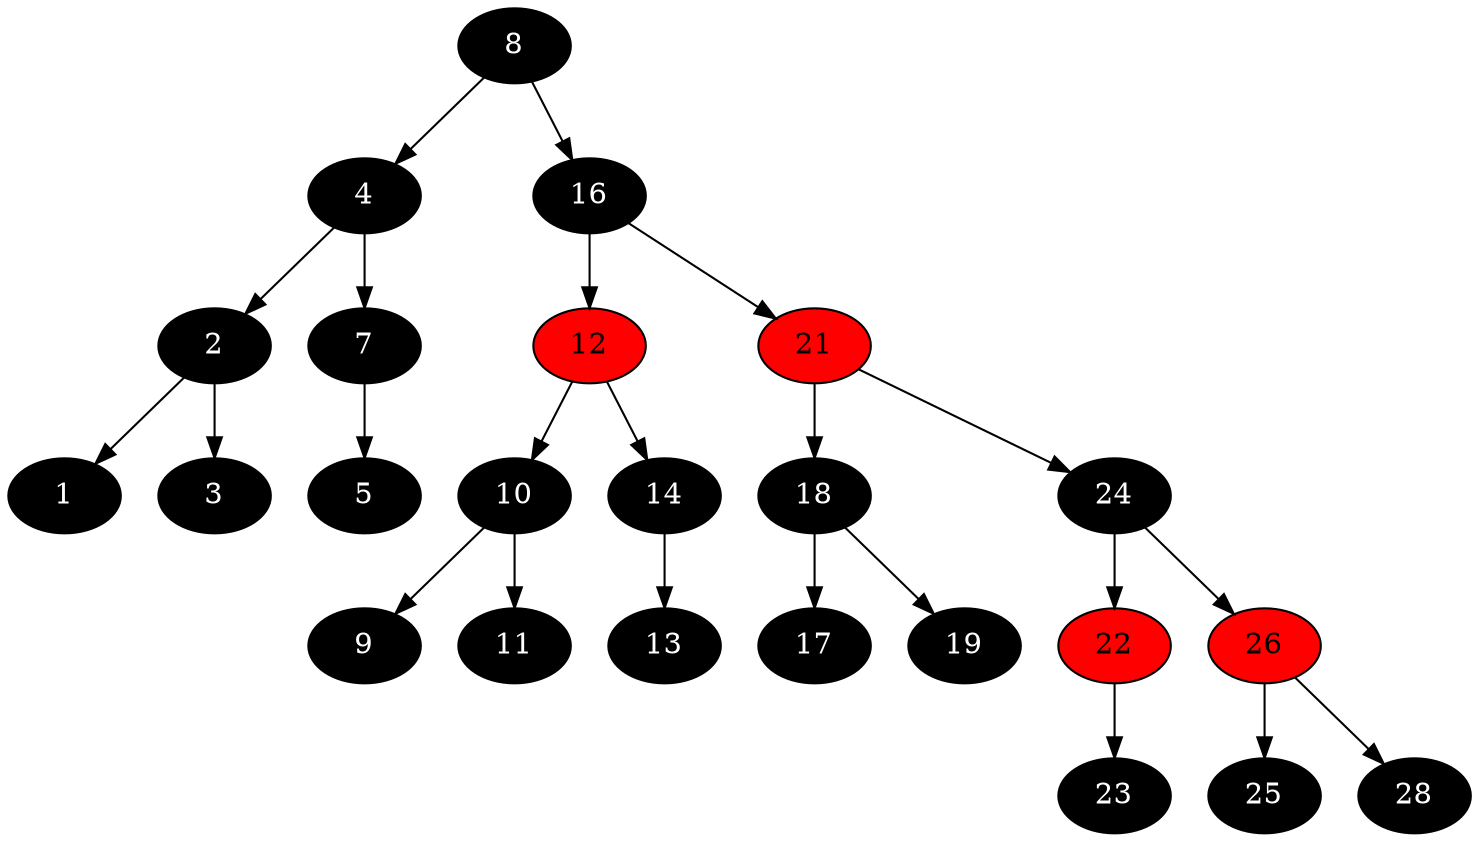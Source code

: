 digraph mentions {
8 -> 4
4 -> 2
2 -> 1
2 -> 3
4 -> 7
7 -> 5
8 -> 16
16 -> 12
12 -> 10
10 -> 9
10 -> 11
12 -> 14
14 -> 13
16 -> 21
21 -> 18
18 -> 17
18 -> 19
21 -> 24
24 -> 22
22 -> 23
24 -> 26
26 -> 25
26 -> 28
8[style=filled, fillcolor=black, fontcolor=white]
4[style=filled, fillcolor=black, fontcolor=white]
2[style=filled, fillcolor=black, fontcolor=white]
1[style=filled, fillcolor=black, fontcolor=white]
3[style=filled, fillcolor=black, fontcolor=white]
7[style=filled, fillcolor=black, fontcolor=white]
5[style=filled, fillcolor=black, fontcolor=white]
16[style=filled, fillcolor=black, fontcolor=white]
12[style=filled, fillcolor=red]
10[style=filled, fillcolor=black, fontcolor=white]
9[style=filled, fillcolor=black, fontcolor=white]
11[style=filled, fillcolor=black, fontcolor=white]
14[style=filled, fillcolor=black, fontcolor=white]
13[style=filled, fillcolor=black, fontcolor=white]
21[style=filled, fillcolor=red]
18[style=filled, fillcolor=black, fontcolor=white]
17[style=filled, fillcolor=black, fontcolor=white]
19[style=filled, fillcolor=black, fontcolor=white]
24[style=filled, fillcolor=black, fontcolor=white]
22[style=filled, fillcolor=red]
23[style=filled, fillcolor=black, fontcolor=white]
26[style=filled, fillcolor=red]
25[style=filled, fillcolor=black, fontcolor=white]
28[style=filled, fillcolor=black, fontcolor=white]
}
